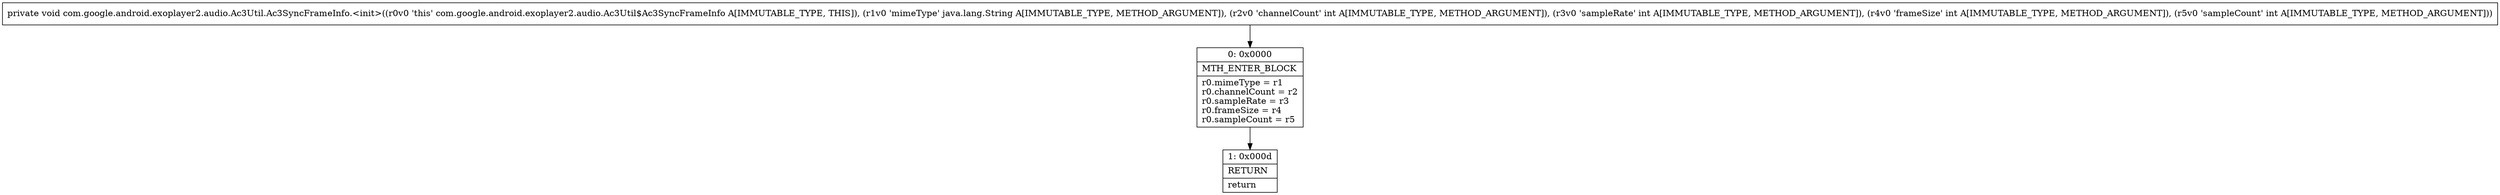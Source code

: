 digraph "CFG forcom.google.android.exoplayer2.audio.Ac3Util.Ac3SyncFrameInfo.\<init\>(Ljava\/lang\/String;IIII)V" {
Node_0 [shape=record,label="{0\:\ 0x0000|MTH_ENTER_BLOCK\l|r0.mimeType = r1\lr0.channelCount = r2\lr0.sampleRate = r3\lr0.frameSize = r4\lr0.sampleCount = r5\l}"];
Node_1 [shape=record,label="{1\:\ 0x000d|RETURN\l|return\l}"];
MethodNode[shape=record,label="{private void com.google.android.exoplayer2.audio.Ac3Util.Ac3SyncFrameInfo.\<init\>((r0v0 'this' com.google.android.exoplayer2.audio.Ac3Util$Ac3SyncFrameInfo A[IMMUTABLE_TYPE, THIS]), (r1v0 'mimeType' java.lang.String A[IMMUTABLE_TYPE, METHOD_ARGUMENT]), (r2v0 'channelCount' int A[IMMUTABLE_TYPE, METHOD_ARGUMENT]), (r3v0 'sampleRate' int A[IMMUTABLE_TYPE, METHOD_ARGUMENT]), (r4v0 'frameSize' int A[IMMUTABLE_TYPE, METHOD_ARGUMENT]), (r5v0 'sampleCount' int A[IMMUTABLE_TYPE, METHOD_ARGUMENT])) }"];
MethodNode -> Node_0;
Node_0 -> Node_1;
}

